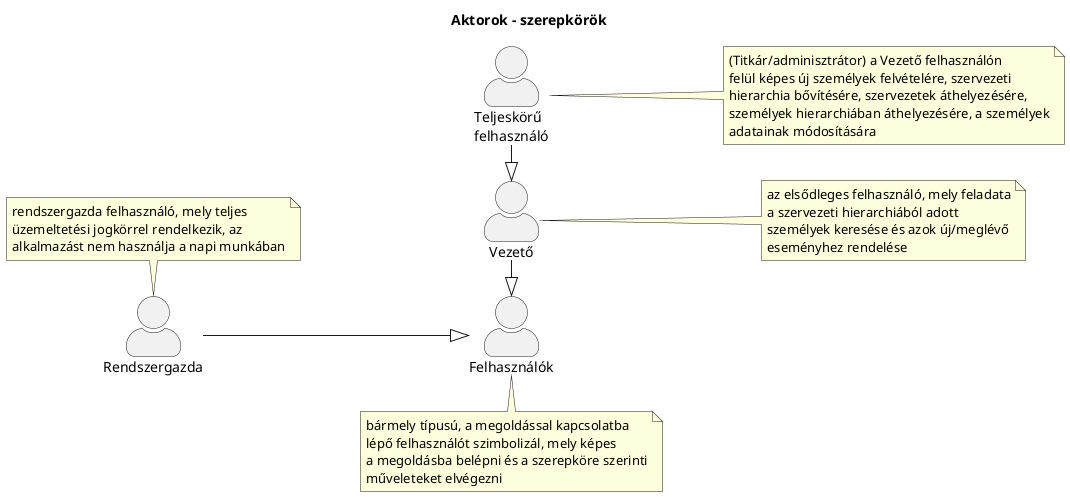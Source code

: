 @startuml

title Aktorok - szerepkörök

skinparam actorStyle awesome
left to right direction

"Teljeskörű \nfelhasználó" as SuperUser
"Vezető" as User
"Felhasználók" as Users
"Rendszergazda" as Admin

    Admin --|> Users
    note top of Admin
        rendszergazda felhasználó, mely teljes
        üzemeltetési jogkörrel rendelkezik, az
        alkalmazást nem használja a napi munkában
    end note
    User -|> Users
    note right of User
        az elsődleges felhasználó, mely feladata
        a szervezeti hierarchiából adott
        személyek keresése és azok új/meglévő
        eseményhez rendelése
    end note
    SuperUser -|> User
    note right of SuperUser
        (Titkár/adminisztrátor) a Vezető felhasználón
        felül képes új személyek felvételére, szervezeti
        hierarchia bővítésére, szervezetek áthelyezésére, 
        személyek hierarchiában áthelyezésére, a személyek
        adatainak módosítására
    end note
    note bottom of Users
        bármely típusú, a megoldással kapcsolatba
        lépő felhasználót szimbolizál, mely képes
        a megoldásba belépni és a szerepköre szerinti
        műveleteket elvégezni
    end note



@enduml